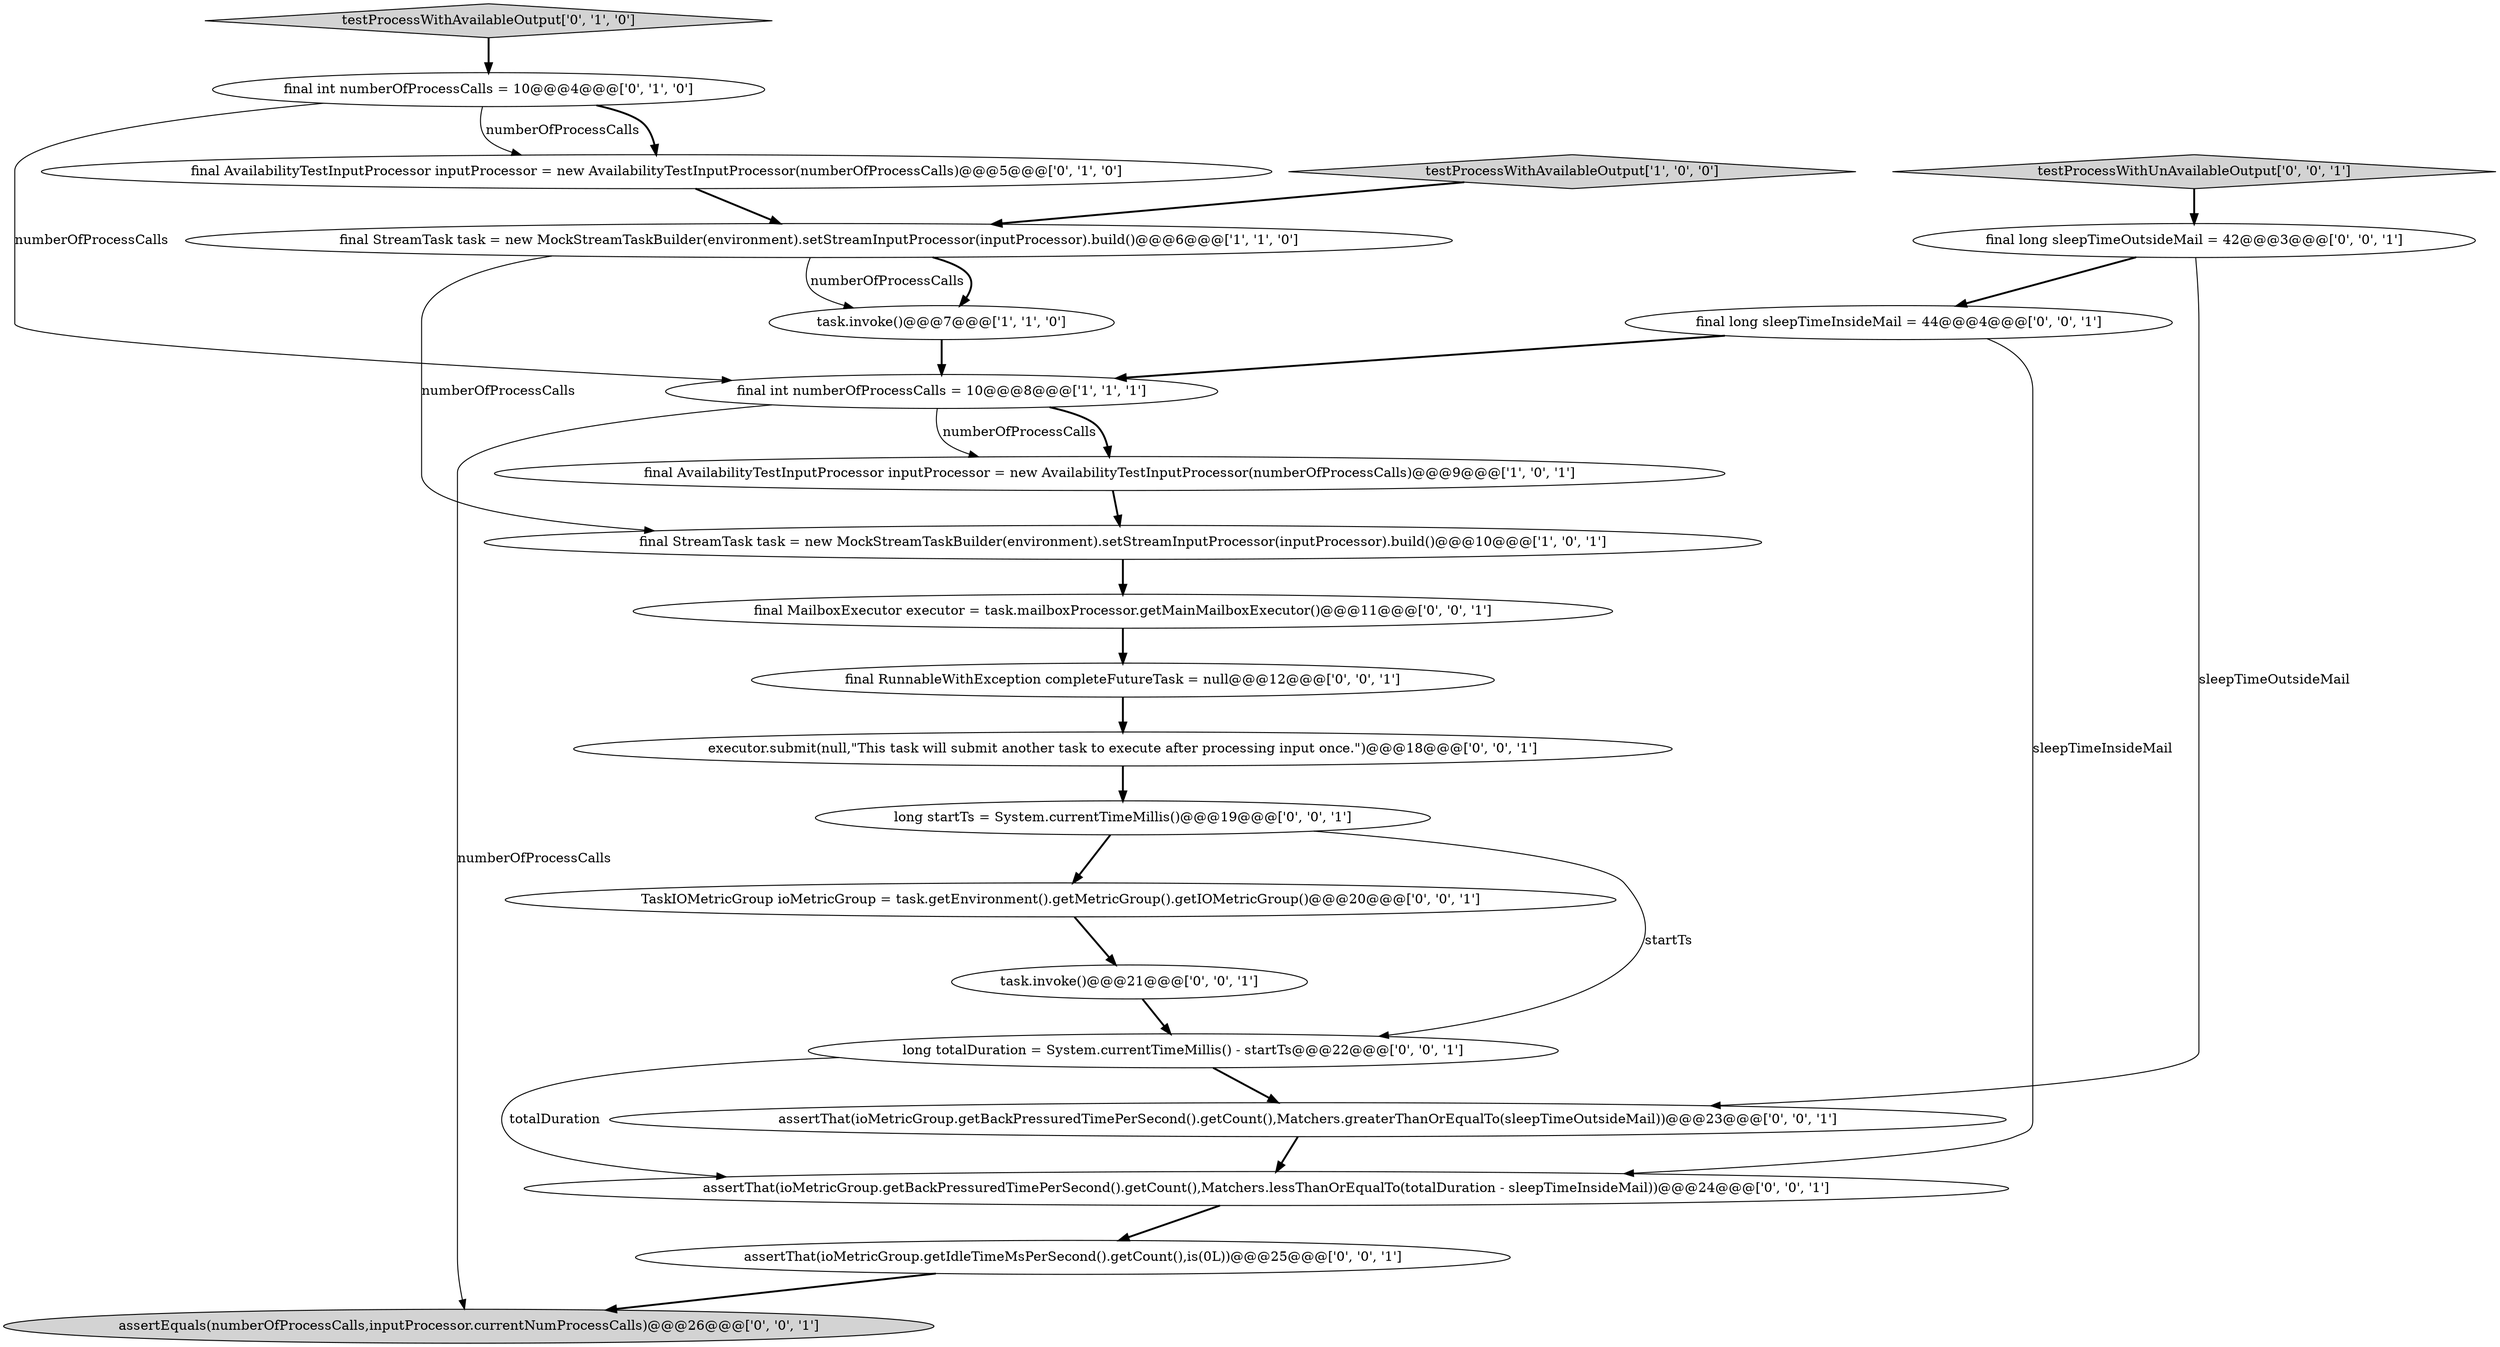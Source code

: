 digraph {
16 [style = filled, label = "task.invoke()@@@21@@@['0', '0', '1']", fillcolor = white, shape = ellipse image = "AAA0AAABBB3BBB"];
21 [style = filled, label = "final RunnableWithException completeFutureTask = null@@@12@@@['0', '0', '1']", fillcolor = white, shape = ellipse image = "AAA0AAABBB3BBB"];
4 [style = filled, label = "final StreamTask task = new MockStreamTaskBuilder(environment).setStreamInputProcessor(inputProcessor).build()@@@6@@@['1', '1', '0']", fillcolor = white, shape = ellipse image = "AAA0AAABBB1BBB"];
5 [style = filled, label = "final int numberOfProcessCalls = 10@@@8@@@['1', '1', '1']", fillcolor = white, shape = ellipse image = "AAA0AAABBB1BBB"];
17 [style = filled, label = "final long sleepTimeInsideMail = 44@@@4@@@['0', '0', '1']", fillcolor = white, shape = ellipse image = "AAA0AAABBB3BBB"];
19 [style = filled, label = "TaskIOMetricGroup ioMetricGroup = task.getEnvironment().getMetricGroup().getIOMetricGroup()@@@20@@@['0', '0', '1']", fillcolor = white, shape = ellipse image = "AAA0AAABBB3BBB"];
15 [style = filled, label = "final MailboxExecutor executor = task.mailboxProcessor.getMainMailboxExecutor()@@@11@@@['0', '0', '1']", fillcolor = white, shape = ellipse image = "AAA0AAABBB3BBB"];
18 [style = filled, label = "assertThat(ioMetricGroup.getBackPressuredTimePerSecond().getCount(),Matchers.greaterThanOrEqualTo(sleepTimeOutsideMail))@@@23@@@['0', '0', '1']", fillcolor = white, shape = ellipse image = "AAA0AAABBB3BBB"];
10 [style = filled, label = "assertEquals(numberOfProcessCalls,inputProcessor.currentNumProcessCalls)@@@26@@@['0', '0', '1']", fillcolor = lightgray, shape = ellipse image = "AAA0AAABBB3BBB"];
2 [style = filled, label = "task.invoke()@@@7@@@['1', '1', '0']", fillcolor = white, shape = ellipse image = "AAA0AAABBB1BBB"];
1 [style = filled, label = "testProcessWithAvailableOutput['1', '0', '0']", fillcolor = lightgray, shape = diamond image = "AAA0AAABBB1BBB"];
6 [style = filled, label = "testProcessWithAvailableOutput['0', '1', '0']", fillcolor = lightgray, shape = diamond image = "AAA0AAABBB2BBB"];
7 [style = filled, label = "final int numberOfProcessCalls = 10@@@4@@@['0', '1', '0']", fillcolor = white, shape = ellipse image = "AAA0AAABBB2BBB"];
14 [style = filled, label = "assertThat(ioMetricGroup.getBackPressuredTimePerSecond().getCount(),Matchers.lessThanOrEqualTo(totalDuration - sleepTimeInsideMail))@@@24@@@['0', '0', '1']", fillcolor = white, shape = ellipse image = "AAA0AAABBB3BBB"];
8 [style = filled, label = "final AvailabilityTestInputProcessor inputProcessor = new AvailabilityTestInputProcessor(numberOfProcessCalls)@@@5@@@['0', '1', '0']", fillcolor = white, shape = ellipse image = "AAA0AAABBB2BBB"];
9 [style = filled, label = "final long sleepTimeOutsideMail = 42@@@3@@@['0', '0', '1']", fillcolor = white, shape = ellipse image = "AAA0AAABBB3BBB"];
22 [style = filled, label = "long startTs = System.currentTimeMillis()@@@19@@@['0', '0', '1']", fillcolor = white, shape = ellipse image = "AAA0AAABBB3BBB"];
12 [style = filled, label = "assertThat(ioMetricGroup.getIdleTimeMsPerSecond().getCount(),is(0L))@@@25@@@['0', '0', '1']", fillcolor = white, shape = ellipse image = "AAA0AAABBB3BBB"];
11 [style = filled, label = "long totalDuration = System.currentTimeMillis() - startTs@@@22@@@['0', '0', '1']", fillcolor = white, shape = ellipse image = "AAA0AAABBB3BBB"];
13 [style = filled, label = "executor.submit(null,\"This task will submit another task to execute after processing input once.\")@@@18@@@['0', '0', '1']", fillcolor = white, shape = ellipse image = "AAA0AAABBB3BBB"];
0 [style = filled, label = "final StreamTask task = new MockStreamTaskBuilder(environment).setStreamInputProcessor(inputProcessor).build()@@@10@@@['1', '0', '1']", fillcolor = white, shape = ellipse image = "AAA0AAABBB1BBB"];
20 [style = filled, label = "testProcessWithUnAvailableOutput['0', '0', '1']", fillcolor = lightgray, shape = diamond image = "AAA0AAABBB3BBB"];
3 [style = filled, label = "final AvailabilityTestInputProcessor inputProcessor = new AvailabilityTestInputProcessor(numberOfProcessCalls)@@@9@@@['1', '0', '1']", fillcolor = white, shape = ellipse image = "AAA0AAABBB1BBB"];
17->14 [style = solid, label="sleepTimeInsideMail"];
22->19 [style = bold, label=""];
4->0 [style = solid, label="numberOfProcessCalls"];
5->10 [style = solid, label="numberOfProcessCalls"];
7->8 [style = bold, label=""];
8->4 [style = bold, label=""];
2->5 [style = bold, label=""];
13->22 [style = bold, label=""];
7->8 [style = solid, label="numberOfProcessCalls"];
14->12 [style = bold, label=""];
15->21 [style = bold, label=""];
11->18 [style = bold, label=""];
4->2 [style = bold, label=""];
9->18 [style = solid, label="sleepTimeOutsideMail"];
19->16 [style = bold, label=""];
22->11 [style = solid, label="startTs"];
12->10 [style = bold, label=""];
0->15 [style = bold, label=""];
4->2 [style = solid, label="numberOfProcessCalls"];
9->17 [style = bold, label=""];
3->0 [style = bold, label=""];
5->3 [style = solid, label="numberOfProcessCalls"];
1->4 [style = bold, label=""];
7->5 [style = solid, label="numberOfProcessCalls"];
5->3 [style = bold, label=""];
20->9 [style = bold, label=""];
6->7 [style = bold, label=""];
18->14 [style = bold, label=""];
11->14 [style = solid, label="totalDuration"];
16->11 [style = bold, label=""];
17->5 [style = bold, label=""];
21->13 [style = bold, label=""];
}
